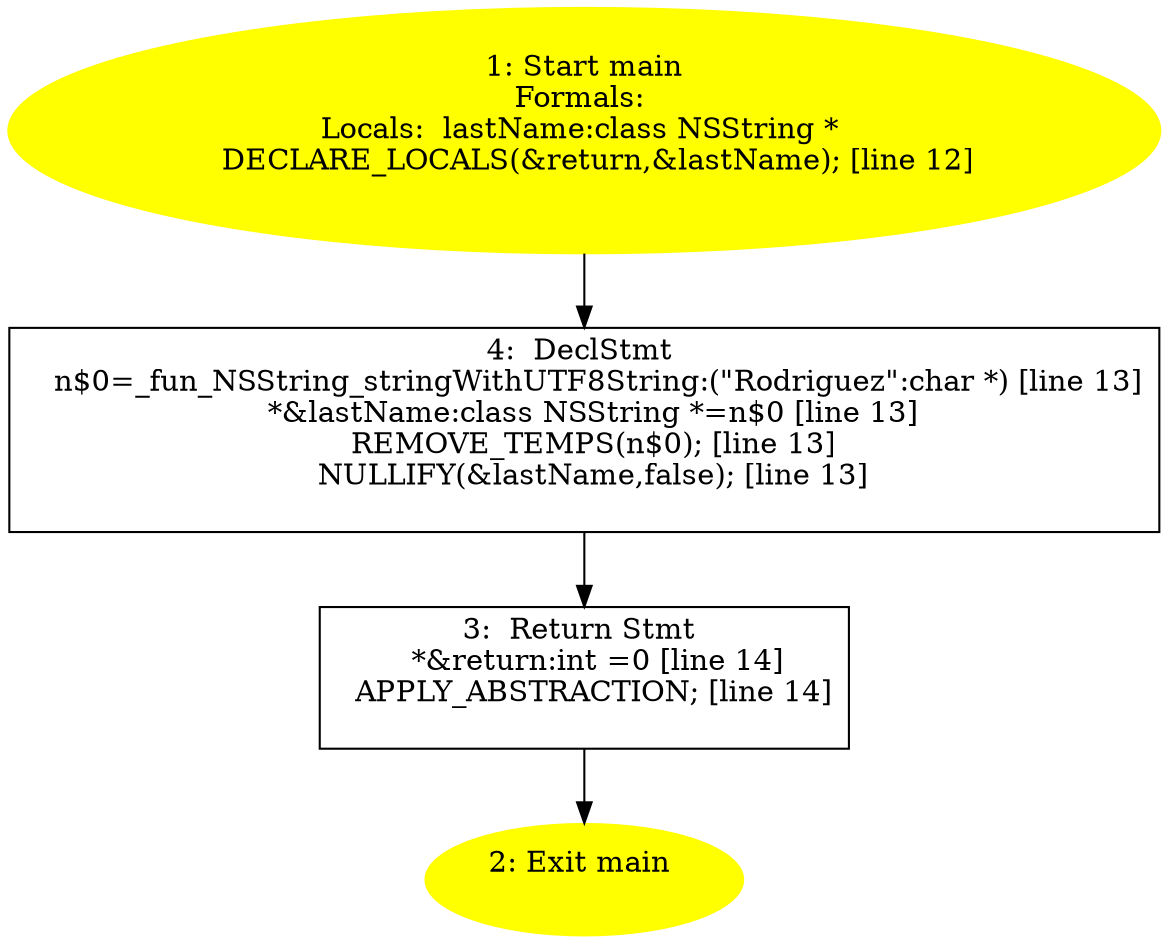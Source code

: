 digraph iCFG {
4 [label="4:  DeclStmt \n   n$0=_fun_NSString_stringWithUTF8String:(\"Rodriguez\":char *) [line 13]\n  *&lastName:class NSString *=n$0 [line 13]\n  REMOVE_TEMPS(n$0); [line 13]\n  NULLIFY(&lastName,false); [line 13]\n " shape="box"]
	

	 4 -> 3 ;
3 [label="3:  Return Stmt \n   *&return:int =0 [line 14]\n  APPLY_ABSTRACTION; [line 14]\n " shape="box"]
	

	 3 -> 2 ;
2 [label="2: Exit main \n  " color=yellow style=filled]
	

1 [label="1: Start main\nFormals: \nLocals:  lastName:class NSString * \n   DECLARE_LOCALS(&return,&lastName); [line 12]\n " color=yellow style=filled]
	

	 1 -> 4 ;
}
